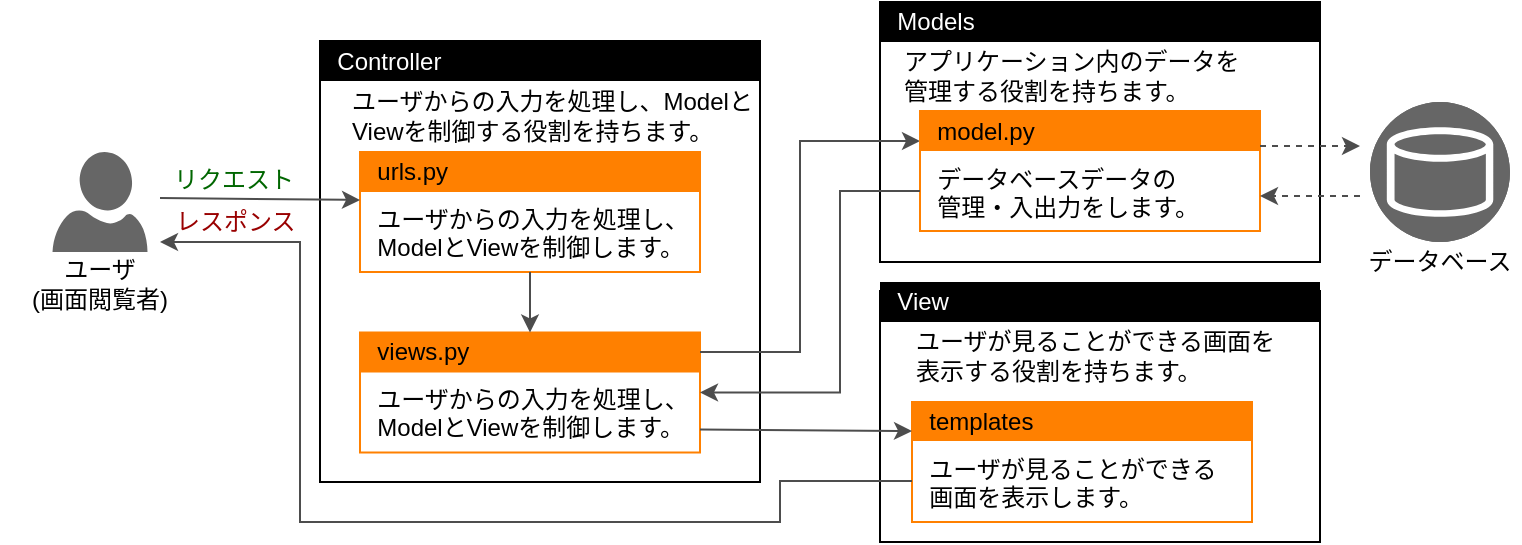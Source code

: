<mxfile version="22.1.16" type="github">
  <diagram name="ページ1" id="qkXRaQuu1xS7nbxDsZPN">
    <mxGraphModel dx="868" dy="481" grid="1" gridSize="10" guides="1" tooltips="1" connect="1" arrows="1" fold="1" page="1" pageScale="1" pageWidth="827" pageHeight="1169" math="0" shadow="0">
      <root>
        <mxCell id="0" />
        <mxCell id="1" parent="0" />
        <mxCell id="bLfK2yB55-KlpLb1q896-71" value="" style="verticalLabelPosition=bottom;html=1;verticalAlign=top;align=center;strokeColor=none;fillColor=#666666;shape=mxgraph.azure.user;fontColor=#666666;" parent="1" vertex="1">
          <mxGeometry x="76.25" y="325" width="47.5" height="50" as="geometry" />
        </mxCell>
        <mxCell id="bLfK2yB55-KlpLb1q896-73" value="リクエスト" style="text;html=1;strokeColor=none;fillColor=none;align=left;verticalAlign=middle;whiteSpace=wrap;rounded=0;fontSize=12;fontStyle=0;fontColor=#006600;" parent="1" vertex="1">
          <mxGeometry x="134.75" y="323.5" width="70" height="30" as="geometry" />
        </mxCell>
        <mxCell id="bLfK2yB55-KlpLb1q896-74" value="レスポンス" style="text;html=1;strokeColor=none;fillColor=none;align=left;verticalAlign=middle;whiteSpace=wrap;rounded=0;fontSize=12;fontStyle=0;fontColor=#990000;" parent="1" vertex="1">
          <mxGeometry x="136" y="349" width="77" height="21" as="geometry" />
        </mxCell>
        <mxCell id="bLfK2yB55-KlpLb1q896-85" value="ユーザ&lt;br&gt;(画面閲覧者)" style="text;html=1;strokeColor=none;fillColor=none;align=center;verticalAlign=middle;whiteSpace=wrap;rounded=0;fontSize=12;fontStyle=0" parent="1" vertex="1">
          <mxGeometry x="50" y="376" width="100" height="30" as="geometry" />
        </mxCell>
        <mxCell id="7YtSxur7-LAXrawJJjc7-26" value="" style="rounded=0;whiteSpace=wrap;html=1;" vertex="1" parent="1">
          <mxGeometry x="210" y="269.5" width="220" height="220.5" as="geometry" />
        </mxCell>
        <mxCell id="7YtSxur7-LAXrawJJjc7-30" value="&amp;nbsp; Controller" style="text;html=1;strokeColor=none;fillColor=#000000;align=left;verticalAlign=middle;whiteSpace=wrap;rounded=0;fontSize=12;fontStyle=0;fontColor=#FFFFFF;" vertex="1" parent="1">
          <mxGeometry x="210" y="269.5" width="220" height="20" as="geometry" />
        </mxCell>
        <mxCell id="7YtSxur7-LAXrawJJjc7-49" value="" style="rounded=0;whiteSpace=wrap;html=1;" vertex="1" parent="1">
          <mxGeometry x="490" y="394.5" width="220" height="125.5" as="geometry" />
        </mxCell>
        <mxCell id="7YtSxur7-LAXrawJJjc7-50" value="&amp;nbsp; View" style="text;html=1;strokeColor=none;fillColor=#000000;align=left;verticalAlign=middle;whiteSpace=wrap;rounded=0;fontSize=12;fontStyle=0;fontColor=#FFFFFF;" vertex="1" parent="1">
          <mxGeometry x="490" y="390" width="220" height="20" as="geometry" />
        </mxCell>
        <mxCell id="7YtSxur7-LAXrawJJjc7-53" value="" style="rounded=0;whiteSpace=wrap;html=1;" vertex="1" parent="1">
          <mxGeometry x="490" y="250" width="220" height="130" as="geometry" />
        </mxCell>
        <mxCell id="7YtSxur7-LAXrawJJjc7-54" value="&amp;nbsp; Models" style="text;html=1;strokeColor=none;fillColor=#000000;align=left;verticalAlign=middle;whiteSpace=wrap;rounded=0;fontSize=12;fontStyle=0;fontColor=#FFFFFF;" vertex="1" parent="1">
          <mxGeometry x="490" y="250" width="220" height="20" as="geometry" />
        </mxCell>
        <mxCell id="7YtSxur7-LAXrawJJjc7-52" value="" style="rounded=0;whiteSpace=wrap;html=1;strokeColor=#ff8000;" vertex="1" parent="1">
          <mxGeometry x="230" y="325" width="170" height="60" as="geometry" />
        </mxCell>
        <mxCell id="7YtSxur7-LAXrawJJjc7-63" value="&amp;nbsp; ユーザからの入力を処理し、&lt;br&gt;&amp;nbsp; ModelとViewを制御します。" style="text;html=1;strokeColor=none;fillColor=none;align=left;verticalAlign=top;whiteSpace=wrap;rounded=0;" vertex="1" parent="1">
          <mxGeometry x="230" y="345" width="170" height="40" as="geometry" />
        </mxCell>
        <mxCell id="7YtSxur7-LAXrawJJjc7-51" value="&amp;nbsp; urls.py" style="text;html=1;strokeColor=none;fillColor=#FF8000;align=left;verticalAlign=middle;whiteSpace=wrap;rounded=0;fontSize=12;fontStyle=0" vertex="1" parent="1">
          <mxGeometry x="230" y="325" width="170" height="20" as="geometry" />
        </mxCell>
        <mxCell id="7YtSxur7-LAXrawJJjc7-65" value="" style="rounded=0;whiteSpace=wrap;html=1;strokeColor=#ff8000;" vertex="1" parent="1">
          <mxGeometry x="230" y="415.25" width="170" height="60" as="geometry" />
        </mxCell>
        <mxCell id="7YtSxur7-LAXrawJJjc7-66" value="&amp;nbsp; views.py" style="text;html=1;strokeColor=none;fillColor=#FF8000;align=left;verticalAlign=middle;whiteSpace=wrap;rounded=0;fontSize=12;fontStyle=0" vertex="1" parent="1">
          <mxGeometry x="230" y="415.25" width="170" height="20" as="geometry" />
        </mxCell>
        <mxCell id="7YtSxur7-LAXrawJJjc7-86" style="edgeStyle=orthogonalEdgeStyle;rounded=0;orthogonalLoop=1;jettySize=auto;html=1;entryX=0;entryY=0.75;entryDx=0;entryDy=0;strokeWidth=1;strokeColor=#4D4D4D;" edge="1" parent="1" target="7YtSxur7-LAXrawJJjc7-69">
          <mxGeometry relative="1" as="geometry">
            <mxPoint x="400" y="425" as="sourcePoint" />
            <Array as="points">
              <mxPoint x="400" y="425" />
              <mxPoint x="450" y="425" />
              <mxPoint x="450" y="320" />
            </Array>
          </mxGeometry>
        </mxCell>
        <mxCell id="7YtSxur7-LAXrawJJjc7-67" value="&amp;nbsp; ユーザからの入力を処理し、&lt;br&gt;&amp;nbsp; ModelとViewを制御します。" style="text;html=1;strokeColor=none;fillColor=none;align=left;verticalAlign=top;whiteSpace=wrap;rounded=0;" vertex="1" parent="1">
          <mxGeometry x="230" y="435.25" width="170" height="40" as="geometry" />
        </mxCell>
        <mxCell id="7YtSxur7-LAXrawJJjc7-68" value="" style="rounded=0;whiteSpace=wrap;html=1;strokeColor=#ff8000;" vertex="1" parent="1">
          <mxGeometry x="510" y="304.5" width="170" height="60" as="geometry" />
        </mxCell>
        <mxCell id="7YtSxur7-LAXrawJJjc7-69" value="&amp;nbsp; model.py" style="text;html=1;strokeColor=none;fillColor=#FF8000;align=left;verticalAlign=middle;whiteSpace=wrap;rounded=0;fontSize=12;fontStyle=0" vertex="1" parent="1">
          <mxGeometry x="510" y="304.5" width="170" height="20" as="geometry" />
        </mxCell>
        <mxCell id="7YtSxur7-LAXrawJJjc7-87" style="edgeStyle=orthogonalEdgeStyle;rounded=0;orthogonalLoop=1;jettySize=auto;html=1;exitX=0;exitY=0.5;exitDx=0;exitDy=0;entryX=1;entryY=0.25;entryDx=0;entryDy=0;strokeWidth=1;strokeColor=#4D4D4D;" edge="1" parent="1" source="7YtSxur7-LAXrawJJjc7-70" target="7YtSxur7-LAXrawJJjc7-67">
          <mxGeometry relative="1" as="geometry">
            <Array as="points">
              <mxPoint x="470" y="345" />
              <mxPoint x="470" y="445" />
            </Array>
          </mxGeometry>
        </mxCell>
        <mxCell id="7YtSxur7-LAXrawJJjc7-70" value="&amp;nbsp; データベースデータの&lt;br&gt;&amp;nbsp; 管理・入出力をします。" style="text;html=1;strokeColor=none;fillColor=none;align=left;verticalAlign=top;whiteSpace=wrap;rounded=0;" vertex="1" parent="1">
          <mxGeometry x="510" y="324.5" width="150" height="40" as="geometry" />
        </mxCell>
        <mxCell id="7YtSxur7-LAXrawJJjc7-71" value="" style="rounded=0;whiteSpace=wrap;html=1;strokeColor=#ff8000;" vertex="1" parent="1">
          <mxGeometry x="506" y="450" width="170" height="60" as="geometry" />
        </mxCell>
        <mxCell id="7YtSxur7-LAXrawJJjc7-72" value="&amp;nbsp; templates" style="text;html=1;strokeColor=none;fillColor=#FF8000;align=left;verticalAlign=middle;whiteSpace=wrap;rounded=0;fontSize=12;fontStyle=0" vertex="1" parent="1">
          <mxGeometry x="506" y="449.5" width="170" height="20" as="geometry" />
        </mxCell>
        <mxCell id="7YtSxur7-LAXrawJJjc7-105" style="edgeStyle=orthogonalEdgeStyle;rounded=0;orthogonalLoop=1;jettySize=auto;html=1;exitX=0;exitY=0.5;exitDx=0;exitDy=0;strokeWidth=1;strokeColor=#4D4D4D;" edge="1" parent="1" source="7YtSxur7-LAXrawJJjc7-73">
          <mxGeometry relative="1" as="geometry">
            <mxPoint x="130" y="370" as="targetPoint" />
            <Array as="points">
              <mxPoint x="440" y="490" />
              <mxPoint x="440" y="510" />
              <mxPoint x="200" y="510" />
              <mxPoint x="200" y="370" />
            </Array>
          </mxGeometry>
        </mxCell>
        <mxCell id="7YtSxur7-LAXrawJJjc7-73" value="&amp;nbsp; ユーザが見ることができる&lt;br&gt;&amp;nbsp; 画面を表示します。" style="text;html=1;strokeColor=none;fillColor=none;align=left;verticalAlign=top;whiteSpace=wrap;rounded=0;" vertex="1" parent="1">
          <mxGeometry x="506" y="469.5" width="170" height="40" as="geometry" />
        </mxCell>
        <mxCell id="7YtSxur7-LAXrawJJjc7-80" value="" style="fillColor=#666666;verticalLabelPosition=bottom;sketch=0;html=1;strokeColor=#ffffff;verticalAlign=top;align=center;points=[[0.145,0.145,0],[0.5,0,0],[0.855,0.145,0],[1,0.5,0],[0.855,0.855,0],[0.5,1,0],[0.145,0.855,0],[0,0.5,0]];pointerEvents=1;shape=mxgraph.cisco_safe.compositeIcon;bgIcon=ellipse;resIcon=mxgraph.cisco_safe.capability.database;" vertex="1" parent="1">
          <mxGeometry x="735" y="300" width="70" height="70" as="geometry" />
        </mxCell>
        <mxCell id="bLfK2yB55-KlpLb1q896-72" value="" style="endArrow=classic;html=1;rounded=0;strokeWidth=1;entryX=0;entryY=0.25;entryDx=0;entryDy=0;strokeColor=#4D4D4D;" parent="1" edge="1">
          <mxGeometry width="50" height="50" relative="1" as="geometry">
            <mxPoint x="130" y="348" as="sourcePoint" />
            <mxPoint x="230" y="349" as="targetPoint" />
          </mxGeometry>
        </mxCell>
        <mxCell id="7YtSxur7-LAXrawJJjc7-81" value="" style="endArrow=classic;html=1;rounded=0;strokeWidth=1;entryX=0.5;entryY=0;entryDx=0;entryDy=0;exitX=0.5;exitY=1;exitDx=0;exitDy=0;strokeColor=#4D4D4D;" edge="1" parent="1" source="7YtSxur7-LAXrawJJjc7-63" target="7YtSxur7-LAXrawJJjc7-66">
          <mxGeometry width="50" height="50" relative="1" as="geometry">
            <mxPoint x="108" y="456" as="sourcePoint" />
            <mxPoint x="230" y="455" as="targetPoint" />
          </mxGeometry>
        </mxCell>
        <mxCell id="7YtSxur7-LAXrawJJjc7-93" value="" style="endArrow=classic;html=1;rounded=0;strokeWidth=1;dashed=1;strokeColor=#4D4D4D;" edge="1" parent="1">
          <mxGeometry width="50" height="50" relative="1" as="geometry">
            <mxPoint x="730" y="347" as="sourcePoint" />
            <mxPoint x="680" y="347" as="targetPoint" />
          </mxGeometry>
        </mxCell>
        <mxCell id="7YtSxur7-LAXrawJJjc7-94" value="" style="endArrow=classic;html=1;rounded=0;strokeWidth=1;dashed=1;strokeColor=#4D4D4D;" edge="1" parent="1">
          <mxGeometry width="50" height="50" relative="1" as="geometry">
            <mxPoint x="680" y="322" as="sourcePoint" />
            <mxPoint x="730" y="322" as="targetPoint" />
          </mxGeometry>
        </mxCell>
        <mxCell id="7YtSxur7-LAXrawJJjc7-95" value="" style="endArrow=classic;html=1;rounded=0;strokeWidth=1;entryX=0;entryY=0.75;entryDx=0;entryDy=0;strokeColor=#4D4D4D;" edge="1" parent="1" target="7YtSxur7-LAXrawJJjc7-72">
          <mxGeometry width="50" height="50" relative="1" as="geometry">
            <mxPoint x="400" y="463.76" as="sourcePoint" />
            <mxPoint x="510.0" y="463.76" as="targetPoint" />
          </mxGeometry>
        </mxCell>
        <mxCell id="7YtSxur7-LAXrawJJjc7-101" value="データベース" style="text;html=1;strokeColor=none;fillColor=none;align=center;verticalAlign=middle;whiteSpace=wrap;rounded=0;" vertex="1" parent="1">
          <mxGeometry x="730" y="364.5" width="80" height="30" as="geometry" />
        </mxCell>
        <mxCell id="7YtSxur7-LAXrawJJjc7-102" value="アプリケーション内のデータを&lt;br&gt;管理する役割を持ちます。" style="text;html=1;strokeColor=none;fillColor=none;align=left;verticalAlign=middle;whiteSpace=wrap;rounded=0;" vertex="1" parent="1">
          <mxGeometry x="500" y="272" width="200" height="30" as="geometry" />
        </mxCell>
        <mxCell id="7YtSxur7-LAXrawJJjc7-103" value="ユーザが見ることができる画面を&lt;br&gt;表示する役割を持ちます。" style="text;html=1;strokeColor=none;fillColor=none;align=left;verticalAlign=middle;whiteSpace=wrap;rounded=0;" vertex="1" parent="1">
          <mxGeometry x="506" y="407" width="204" height="40" as="geometry" />
        </mxCell>
        <mxCell id="7YtSxur7-LAXrawJJjc7-104" value="ユーザからの入力を処理し、Modelと&lt;br&gt;Viewを制御する役割を持ちます。" style="text;html=1;strokeColor=none;fillColor=none;align=left;verticalAlign=middle;whiteSpace=wrap;rounded=0;" vertex="1" parent="1">
          <mxGeometry x="223.75" y="292" width="206.25" height="30" as="geometry" />
        </mxCell>
      </root>
    </mxGraphModel>
  </diagram>
</mxfile>
